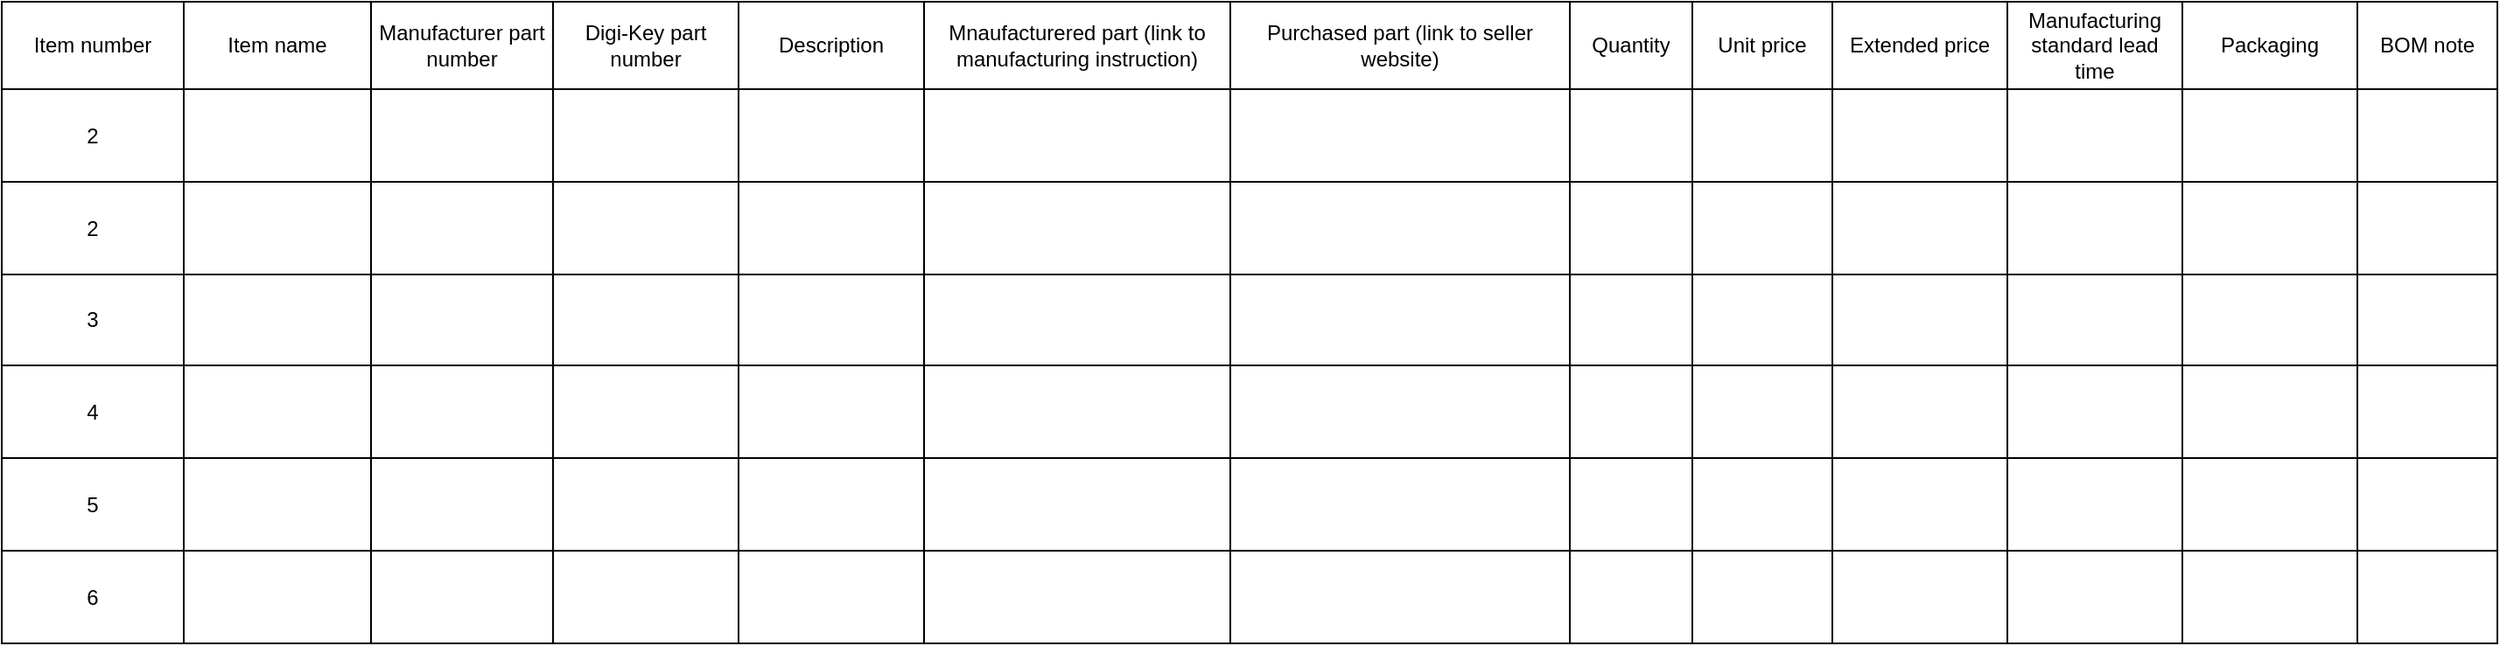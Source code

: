 <mxfile version="16.2.2" type="github">
  <diagram name="Page-1" id="bd83a815-5ea8-2e97-e5ec-87c9f400f2fa">
    <mxGraphModel dx="1186" dy="651" grid="1" gridSize="10" guides="1" tooltips="1" connect="1" arrows="1" fold="1" page="1" pageScale="1.5" pageWidth="1169" pageHeight="826" background="none" math="0" shadow="0">
      <root>
        <mxCell id="0" style=";html=1;" />
        <mxCell id="1" style=";html=1;" parent="0" />
        <mxCell id="jgzTNgnxc2cYcyluThHS-317" value="" style="shape=table;startSize=0;container=1;collapsible=0;childLayout=tableLayout;" parent="1" vertex="1">
          <mxGeometry x="110" y="140" width="1426" height="367" as="geometry" />
        </mxCell>
        <mxCell id="jgzTNgnxc2cYcyluThHS-318" value="" style="shape=partialRectangle;collapsible=0;dropTarget=0;pointerEvents=0;fillColor=none;top=0;left=0;bottom=0;right=0;points=[[0,0.5],[1,0.5]];portConstraint=eastwest;" parent="jgzTNgnxc2cYcyluThHS-317" vertex="1">
          <mxGeometry width="1426" height="50" as="geometry" />
        </mxCell>
        <mxCell id="jgzTNgnxc2cYcyluThHS-319" value="Item number" style="shape=partialRectangle;html=1;whiteSpace=wrap;connectable=0;overflow=hidden;fillColor=none;top=0;left=0;bottom=0;right=0;" parent="jgzTNgnxc2cYcyluThHS-318" vertex="1">
          <mxGeometry width="104" height="50" as="geometry" />
        </mxCell>
        <mxCell id="jgzTNgnxc2cYcyluThHS-320" value="Item name" style="shape=partialRectangle;html=1;whiteSpace=wrap;connectable=0;overflow=hidden;fillColor=none;top=0;left=0;bottom=0;right=0;" parent="jgzTNgnxc2cYcyluThHS-318" vertex="1">
          <mxGeometry x="104" width="107" height="50" as="geometry" />
        </mxCell>
        <mxCell id="jgzTNgnxc2cYcyluThHS-321" value="Manufacturer part number" style="shape=partialRectangle;html=1;whiteSpace=wrap;connectable=0;overflow=hidden;fillColor=none;top=0;left=0;bottom=0;right=0;" parent="jgzTNgnxc2cYcyluThHS-318" vertex="1">
          <mxGeometry x="211" width="104" height="50" as="geometry" />
        </mxCell>
        <mxCell id="S6O9Z_PtVyLRoyKbZGDE-13" value="Digi-Key part number" style="shape=partialRectangle;html=1;whiteSpace=wrap;connectable=0;overflow=hidden;fillColor=none;top=0;left=0;bottom=0;right=0;" parent="jgzTNgnxc2cYcyluThHS-318" vertex="1">
          <mxGeometry x="315" width="106" height="50" as="geometry" />
        </mxCell>
        <mxCell id="jgzTNgnxc2cYcyluThHS-322" value="Description" style="shape=partialRectangle;html=1;whiteSpace=wrap;connectable=0;overflow=hidden;fillColor=none;top=0;left=0;bottom=0;right=0;" parent="jgzTNgnxc2cYcyluThHS-318" vertex="1">
          <mxGeometry x="421" width="106" height="50" as="geometry" />
        </mxCell>
        <mxCell id="S6O9Z_PtVyLRoyKbZGDE-20" value="Mnaufacturered part (link to manufacturing instruction) " style="shape=partialRectangle;html=1;whiteSpace=wrap;connectable=0;overflow=hidden;fillColor=none;top=0;left=0;bottom=0;right=0;" parent="jgzTNgnxc2cYcyluThHS-318" vertex="1">
          <mxGeometry x="527" width="175" height="50" as="geometry" />
        </mxCell>
        <mxCell id="jgzTNgnxc2cYcyluThHS-323" value="Purchased part (link to seller website)" style="shape=partialRectangle;html=1;whiteSpace=wrap;connectable=0;overflow=hidden;fillColor=none;top=0;left=0;bottom=0;right=0;" parent="jgzTNgnxc2cYcyluThHS-318" vertex="1">
          <mxGeometry x="702" width="194" height="50" as="geometry" />
        </mxCell>
        <mxCell id="jgzTNgnxc2cYcyluThHS-324" value="Quantity" style="shape=partialRectangle;html=1;whiteSpace=wrap;connectable=0;overflow=hidden;fillColor=none;top=0;left=0;bottom=0;right=0;" parent="jgzTNgnxc2cYcyluThHS-318" vertex="1">
          <mxGeometry x="896" width="70" height="50" as="geometry" />
        </mxCell>
        <mxCell id="jgzTNgnxc2cYcyluThHS-325" value="Unit price" style="shape=partialRectangle;html=1;whiteSpace=wrap;connectable=0;overflow=hidden;fillColor=none;top=0;left=0;bottom=0;right=0;" parent="jgzTNgnxc2cYcyluThHS-318" vertex="1">
          <mxGeometry x="966" width="80" height="50" as="geometry" />
        </mxCell>
        <mxCell id="jgzTNgnxc2cYcyluThHS-326" value="Extended price" style="shape=partialRectangle;html=1;whiteSpace=wrap;connectable=0;overflow=hidden;fillColor=none;top=0;left=0;bottom=0;right=0;" parent="jgzTNgnxc2cYcyluThHS-318" vertex="1">
          <mxGeometry x="1046" width="100" height="50" as="geometry" />
        </mxCell>
        <mxCell id="jgzTNgnxc2cYcyluThHS-327" value="Manufacturing standard lead time" style="shape=partialRectangle;html=1;whiteSpace=wrap;connectable=0;overflow=hidden;fillColor=none;top=0;left=0;bottom=0;right=0;" parent="jgzTNgnxc2cYcyluThHS-318" vertex="1">
          <mxGeometry x="1146" width="100" height="50" as="geometry" />
        </mxCell>
        <mxCell id="jgzTNgnxc2cYcyluThHS-328" value="Packaging" style="shape=partialRectangle;html=1;whiteSpace=wrap;connectable=0;overflow=hidden;fillColor=none;top=0;left=0;bottom=0;right=0;" parent="jgzTNgnxc2cYcyluThHS-318" vertex="1">
          <mxGeometry x="1246" width="100" height="50" as="geometry" />
        </mxCell>
        <mxCell id="jgzTNgnxc2cYcyluThHS-329" value="BOM note" style="shape=partialRectangle;html=1;whiteSpace=wrap;connectable=0;overflow=hidden;fillColor=none;top=0;left=0;bottom=0;right=0;" parent="jgzTNgnxc2cYcyluThHS-318" vertex="1">
          <mxGeometry x="1346" width="80" height="50" as="geometry" />
        </mxCell>
        <mxCell id="jgzTNgnxc2cYcyluThHS-419" style="shape=partialRectangle;collapsible=0;dropTarget=0;pointerEvents=0;fillColor=none;top=0;left=0;bottom=0;right=0;points=[[0,0.5],[1,0.5]];portConstraint=eastwest;" parent="jgzTNgnxc2cYcyluThHS-317" vertex="1">
          <mxGeometry y="50" width="1426" height="53" as="geometry" />
        </mxCell>
        <mxCell id="jgzTNgnxc2cYcyluThHS-420" value="2" style="shape=partialRectangle;html=1;whiteSpace=wrap;connectable=0;overflow=hidden;fillColor=none;top=0;left=0;bottom=0;right=0;" parent="jgzTNgnxc2cYcyluThHS-419" vertex="1">
          <mxGeometry width="104" height="53" as="geometry" />
        </mxCell>
        <mxCell id="jgzTNgnxc2cYcyluThHS-421" style="shape=partialRectangle;html=1;whiteSpace=wrap;connectable=0;overflow=hidden;fillColor=none;top=0;left=0;bottom=0;right=0;" parent="jgzTNgnxc2cYcyluThHS-419" vertex="1">
          <mxGeometry x="104" width="107" height="53" as="geometry" />
        </mxCell>
        <mxCell id="jgzTNgnxc2cYcyluThHS-422" style="shape=partialRectangle;html=1;whiteSpace=wrap;connectable=0;overflow=hidden;fillColor=none;top=0;left=0;bottom=0;right=0;" parent="jgzTNgnxc2cYcyluThHS-419" vertex="1">
          <mxGeometry x="211" width="104" height="53" as="geometry" />
        </mxCell>
        <mxCell id="S6O9Z_PtVyLRoyKbZGDE-14" style="shape=partialRectangle;html=1;whiteSpace=wrap;connectable=0;overflow=hidden;fillColor=none;top=0;left=0;bottom=0;right=0;" parent="jgzTNgnxc2cYcyluThHS-419" vertex="1">
          <mxGeometry x="315" width="106" height="53" as="geometry" />
        </mxCell>
        <mxCell id="jgzTNgnxc2cYcyluThHS-423" style="shape=partialRectangle;html=1;whiteSpace=wrap;connectable=0;overflow=hidden;fillColor=none;top=0;left=0;bottom=0;right=0;" parent="jgzTNgnxc2cYcyluThHS-419" vertex="1">
          <mxGeometry x="421" width="106" height="53" as="geometry" />
        </mxCell>
        <mxCell id="S6O9Z_PtVyLRoyKbZGDE-21" value="" style="shape=partialRectangle;html=1;whiteSpace=wrap;connectable=0;overflow=hidden;fillColor=none;top=0;left=0;bottom=0;right=0;" parent="jgzTNgnxc2cYcyluThHS-419" vertex="1">
          <mxGeometry x="527" width="175" height="53" as="geometry" />
        </mxCell>
        <mxCell id="jgzTNgnxc2cYcyluThHS-424" value="" style="shape=partialRectangle;html=1;whiteSpace=wrap;connectable=0;overflow=hidden;fillColor=none;top=0;left=0;bottom=0;right=0;" parent="jgzTNgnxc2cYcyluThHS-419" vertex="1">
          <mxGeometry x="702" width="194" height="53" as="geometry" />
        </mxCell>
        <mxCell id="jgzTNgnxc2cYcyluThHS-425" style="shape=partialRectangle;html=1;whiteSpace=wrap;connectable=0;overflow=hidden;fillColor=none;top=0;left=0;bottom=0;right=0;" parent="jgzTNgnxc2cYcyluThHS-419" vertex="1">
          <mxGeometry x="896" width="70" height="53" as="geometry" />
        </mxCell>
        <mxCell id="jgzTNgnxc2cYcyluThHS-426" style="shape=partialRectangle;html=1;whiteSpace=wrap;connectable=0;overflow=hidden;fillColor=none;top=0;left=0;bottom=0;right=0;" parent="jgzTNgnxc2cYcyluThHS-419" vertex="1">
          <mxGeometry x="966" width="80" height="53" as="geometry" />
        </mxCell>
        <mxCell id="jgzTNgnxc2cYcyluThHS-427" style="shape=partialRectangle;html=1;whiteSpace=wrap;connectable=0;overflow=hidden;fillColor=none;top=0;left=0;bottom=0;right=0;" parent="jgzTNgnxc2cYcyluThHS-419" vertex="1">
          <mxGeometry x="1046" width="100" height="53" as="geometry" />
        </mxCell>
        <mxCell id="jgzTNgnxc2cYcyluThHS-428" style="shape=partialRectangle;html=1;whiteSpace=wrap;connectable=0;overflow=hidden;fillColor=none;top=0;left=0;bottom=0;right=0;" parent="jgzTNgnxc2cYcyluThHS-419" vertex="1">
          <mxGeometry x="1146" width="100" height="53" as="geometry" />
        </mxCell>
        <mxCell id="jgzTNgnxc2cYcyluThHS-429" style="shape=partialRectangle;html=1;whiteSpace=wrap;connectable=0;overflow=hidden;fillColor=none;top=0;left=0;bottom=0;right=0;" parent="jgzTNgnxc2cYcyluThHS-419" vertex="1">
          <mxGeometry x="1246" width="100" height="53" as="geometry" />
        </mxCell>
        <mxCell id="jgzTNgnxc2cYcyluThHS-430" style="shape=partialRectangle;html=1;whiteSpace=wrap;connectable=0;overflow=hidden;fillColor=none;top=0;left=0;bottom=0;right=0;" parent="jgzTNgnxc2cYcyluThHS-419" vertex="1">
          <mxGeometry x="1346" width="80" height="53" as="geometry" />
        </mxCell>
        <mxCell id="jgzTNgnxc2cYcyluThHS-407" style="shape=partialRectangle;collapsible=0;dropTarget=0;pointerEvents=0;fillColor=none;top=0;left=0;bottom=0;right=0;points=[[0,0.5],[1,0.5]];portConstraint=eastwest;" parent="jgzTNgnxc2cYcyluThHS-317" vertex="1">
          <mxGeometry y="103" width="1426" height="53" as="geometry" />
        </mxCell>
        <mxCell id="jgzTNgnxc2cYcyluThHS-408" value="2" style="shape=partialRectangle;html=1;whiteSpace=wrap;connectable=0;overflow=hidden;fillColor=none;top=0;left=0;bottom=0;right=0;" parent="jgzTNgnxc2cYcyluThHS-407" vertex="1">
          <mxGeometry width="104" height="53" as="geometry" />
        </mxCell>
        <mxCell id="jgzTNgnxc2cYcyluThHS-409" style="shape=partialRectangle;html=1;whiteSpace=wrap;connectable=0;overflow=hidden;fillColor=none;top=0;left=0;bottom=0;right=0;" parent="jgzTNgnxc2cYcyluThHS-407" vertex="1">
          <mxGeometry x="104" width="107" height="53" as="geometry" />
        </mxCell>
        <mxCell id="jgzTNgnxc2cYcyluThHS-410" style="shape=partialRectangle;html=1;whiteSpace=wrap;connectable=0;overflow=hidden;fillColor=none;top=0;left=0;bottom=0;right=0;" parent="jgzTNgnxc2cYcyluThHS-407" vertex="1">
          <mxGeometry x="211" width="104" height="53" as="geometry" />
        </mxCell>
        <mxCell id="S6O9Z_PtVyLRoyKbZGDE-15" style="shape=partialRectangle;html=1;whiteSpace=wrap;connectable=0;overflow=hidden;fillColor=none;top=0;left=0;bottom=0;right=0;" parent="jgzTNgnxc2cYcyluThHS-407" vertex="1">
          <mxGeometry x="315" width="106" height="53" as="geometry" />
        </mxCell>
        <mxCell id="jgzTNgnxc2cYcyluThHS-411" style="shape=partialRectangle;html=1;whiteSpace=wrap;connectable=0;overflow=hidden;fillColor=none;top=0;left=0;bottom=0;right=0;" parent="jgzTNgnxc2cYcyluThHS-407" vertex="1">
          <mxGeometry x="421" width="106" height="53" as="geometry" />
        </mxCell>
        <mxCell id="S6O9Z_PtVyLRoyKbZGDE-22" style="shape=partialRectangle;html=1;whiteSpace=wrap;connectable=0;overflow=hidden;fillColor=none;top=0;left=0;bottom=0;right=0;" parent="jgzTNgnxc2cYcyluThHS-407" vertex="1">
          <mxGeometry x="527" width="175" height="53" as="geometry" />
        </mxCell>
        <mxCell id="jgzTNgnxc2cYcyluThHS-412" value="" style="shape=partialRectangle;html=1;whiteSpace=wrap;connectable=0;overflow=hidden;fillColor=none;top=0;left=0;bottom=0;right=0;" parent="jgzTNgnxc2cYcyluThHS-407" vertex="1">
          <mxGeometry x="702" width="194" height="53" as="geometry" />
        </mxCell>
        <mxCell id="jgzTNgnxc2cYcyluThHS-413" style="shape=partialRectangle;html=1;whiteSpace=wrap;connectable=0;overflow=hidden;fillColor=none;top=0;left=0;bottom=0;right=0;" parent="jgzTNgnxc2cYcyluThHS-407" vertex="1">
          <mxGeometry x="896" width="70" height="53" as="geometry" />
        </mxCell>
        <mxCell id="jgzTNgnxc2cYcyluThHS-414" style="shape=partialRectangle;html=1;whiteSpace=wrap;connectable=0;overflow=hidden;fillColor=none;top=0;left=0;bottom=0;right=0;" parent="jgzTNgnxc2cYcyluThHS-407" vertex="1">
          <mxGeometry x="966" width="80" height="53" as="geometry" />
        </mxCell>
        <mxCell id="jgzTNgnxc2cYcyluThHS-415" style="shape=partialRectangle;html=1;whiteSpace=wrap;connectable=0;overflow=hidden;fillColor=none;top=0;left=0;bottom=0;right=0;" parent="jgzTNgnxc2cYcyluThHS-407" vertex="1">
          <mxGeometry x="1046" width="100" height="53" as="geometry" />
        </mxCell>
        <mxCell id="jgzTNgnxc2cYcyluThHS-416" style="shape=partialRectangle;html=1;whiteSpace=wrap;connectable=0;overflow=hidden;fillColor=none;top=0;left=0;bottom=0;right=0;" parent="jgzTNgnxc2cYcyluThHS-407" vertex="1">
          <mxGeometry x="1146" width="100" height="53" as="geometry" />
        </mxCell>
        <mxCell id="jgzTNgnxc2cYcyluThHS-417" style="shape=partialRectangle;html=1;whiteSpace=wrap;connectable=0;overflow=hidden;fillColor=none;top=0;left=0;bottom=0;right=0;" parent="jgzTNgnxc2cYcyluThHS-407" vertex="1">
          <mxGeometry x="1246" width="100" height="53" as="geometry" />
        </mxCell>
        <mxCell id="jgzTNgnxc2cYcyluThHS-418" style="shape=partialRectangle;html=1;whiteSpace=wrap;connectable=0;overflow=hidden;fillColor=none;top=0;left=0;bottom=0;right=0;" parent="jgzTNgnxc2cYcyluThHS-407" vertex="1">
          <mxGeometry x="1346" width="80" height="53" as="geometry" />
        </mxCell>
        <mxCell id="jgzTNgnxc2cYcyluThHS-330" value="" style="shape=partialRectangle;collapsible=0;dropTarget=0;pointerEvents=0;fillColor=none;top=0;left=0;bottom=0;right=0;points=[[0,0.5],[1,0.5]];portConstraint=eastwest;" parent="jgzTNgnxc2cYcyluThHS-317" vertex="1">
          <mxGeometry y="156" width="1426" height="52" as="geometry" />
        </mxCell>
        <mxCell id="jgzTNgnxc2cYcyluThHS-331" value="3" style="shape=partialRectangle;html=1;whiteSpace=wrap;connectable=0;overflow=hidden;fillColor=none;top=0;left=0;bottom=0;right=0;" parent="jgzTNgnxc2cYcyluThHS-330" vertex="1">
          <mxGeometry width="104" height="52" as="geometry" />
        </mxCell>
        <mxCell id="jgzTNgnxc2cYcyluThHS-332" value="" style="shape=partialRectangle;html=1;whiteSpace=wrap;connectable=0;overflow=hidden;fillColor=none;top=0;left=0;bottom=0;right=0;" parent="jgzTNgnxc2cYcyluThHS-330" vertex="1">
          <mxGeometry x="104" width="107" height="52" as="geometry" />
        </mxCell>
        <mxCell id="jgzTNgnxc2cYcyluThHS-333" value="" style="shape=partialRectangle;html=1;whiteSpace=wrap;connectable=0;overflow=hidden;fillColor=none;top=0;left=0;bottom=0;right=0;" parent="jgzTNgnxc2cYcyluThHS-330" vertex="1">
          <mxGeometry x="211" width="104" height="52" as="geometry" />
        </mxCell>
        <mxCell id="S6O9Z_PtVyLRoyKbZGDE-16" style="shape=partialRectangle;html=1;whiteSpace=wrap;connectable=0;overflow=hidden;fillColor=none;top=0;left=0;bottom=0;right=0;" parent="jgzTNgnxc2cYcyluThHS-330" vertex="1">
          <mxGeometry x="315" width="106" height="52" as="geometry" />
        </mxCell>
        <mxCell id="jgzTNgnxc2cYcyluThHS-334" value="" style="shape=partialRectangle;html=1;whiteSpace=wrap;connectable=0;overflow=hidden;fillColor=none;top=0;left=0;bottom=0;right=0;" parent="jgzTNgnxc2cYcyluThHS-330" vertex="1">
          <mxGeometry x="421" width="106" height="52" as="geometry" />
        </mxCell>
        <mxCell id="S6O9Z_PtVyLRoyKbZGDE-23" style="shape=partialRectangle;html=1;whiteSpace=wrap;connectable=0;overflow=hidden;fillColor=none;top=0;left=0;bottom=0;right=0;" parent="jgzTNgnxc2cYcyluThHS-330" vertex="1">
          <mxGeometry x="527" width="175" height="52" as="geometry" />
        </mxCell>
        <mxCell id="jgzTNgnxc2cYcyluThHS-335" value="" style="shape=partialRectangle;html=1;whiteSpace=wrap;connectable=0;overflow=hidden;fillColor=none;top=0;left=0;bottom=0;right=0;" parent="jgzTNgnxc2cYcyluThHS-330" vertex="1">
          <mxGeometry x="702" width="194" height="52" as="geometry" />
        </mxCell>
        <mxCell id="jgzTNgnxc2cYcyluThHS-336" value="" style="shape=partialRectangle;html=1;whiteSpace=wrap;connectable=0;overflow=hidden;fillColor=none;top=0;left=0;bottom=0;right=0;" parent="jgzTNgnxc2cYcyluThHS-330" vertex="1">
          <mxGeometry x="896" width="70" height="52" as="geometry" />
        </mxCell>
        <mxCell id="jgzTNgnxc2cYcyluThHS-337" value="" style="shape=partialRectangle;html=1;whiteSpace=wrap;connectable=0;overflow=hidden;fillColor=none;top=0;left=0;bottom=0;right=0;" parent="jgzTNgnxc2cYcyluThHS-330" vertex="1">
          <mxGeometry x="966" width="80" height="52" as="geometry" />
        </mxCell>
        <mxCell id="jgzTNgnxc2cYcyluThHS-338" value="" style="shape=partialRectangle;html=1;whiteSpace=wrap;connectable=0;overflow=hidden;fillColor=none;top=0;left=0;bottom=0;right=0;" parent="jgzTNgnxc2cYcyluThHS-330" vertex="1">
          <mxGeometry x="1046" width="100" height="52" as="geometry" />
        </mxCell>
        <mxCell id="jgzTNgnxc2cYcyluThHS-339" value="" style="shape=partialRectangle;html=1;whiteSpace=wrap;connectable=0;overflow=hidden;fillColor=none;top=0;left=0;bottom=0;right=0;" parent="jgzTNgnxc2cYcyluThHS-330" vertex="1">
          <mxGeometry x="1146" width="100" height="52" as="geometry" />
        </mxCell>
        <mxCell id="jgzTNgnxc2cYcyluThHS-340" value="" style="shape=partialRectangle;html=1;whiteSpace=wrap;connectable=0;overflow=hidden;fillColor=none;top=0;left=0;bottom=0;right=0;" parent="jgzTNgnxc2cYcyluThHS-330" vertex="1">
          <mxGeometry x="1246" width="100" height="52" as="geometry" />
        </mxCell>
        <mxCell id="jgzTNgnxc2cYcyluThHS-341" value="" style="shape=partialRectangle;html=1;whiteSpace=wrap;connectable=0;overflow=hidden;fillColor=none;top=0;left=0;bottom=0;right=0;" parent="jgzTNgnxc2cYcyluThHS-330" vertex="1">
          <mxGeometry x="1346" width="80" height="52" as="geometry" />
        </mxCell>
        <mxCell id="jgzTNgnxc2cYcyluThHS-342" value="" style="shape=partialRectangle;collapsible=0;dropTarget=0;pointerEvents=0;fillColor=none;top=0;left=0;bottom=0;right=0;points=[[0,0.5],[1,0.5]];portConstraint=eastwest;" parent="jgzTNgnxc2cYcyluThHS-317" vertex="1">
          <mxGeometry y="208" width="1426" height="53" as="geometry" />
        </mxCell>
        <mxCell id="jgzTNgnxc2cYcyluThHS-343" value="4" style="shape=partialRectangle;html=1;whiteSpace=wrap;connectable=0;overflow=hidden;fillColor=none;top=0;left=0;bottom=0;right=0;" parent="jgzTNgnxc2cYcyluThHS-342" vertex="1">
          <mxGeometry width="104" height="53" as="geometry" />
        </mxCell>
        <mxCell id="jgzTNgnxc2cYcyluThHS-344" value="" style="shape=partialRectangle;html=1;whiteSpace=wrap;connectable=0;overflow=hidden;fillColor=none;top=0;left=0;bottom=0;right=0;" parent="jgzTNgnxc2cYcyluThHS-342" vertex="1">
          <mxGeometry x="104" width="107" height="53" as="geometry" />
        </mxCell>
        <mxCell id="jgzTNgnxc2cYcyluThHS-345" value="" style="shape=partialRectangle;html=1;whiteSpace=wrap;connectable=0;overflow=hidden;fillColor=none;top=0;left=0;bottom=0;right=0;" parent="jgzTNgnxc2cYcyluThHS-342" vertex="1">
          <mxGeometry x="211" width="104" height="53" as="geometry" />
        </mxCell>
        <mxCell id="S6O9Z_PtVyLRoyKbZGDE-17" style="shape=partialRectangle;html=1;whiteSpace=wrap;connectable=0;overflow=hidden;fillColor=none;top=0;left=0;bottom=0;right=0;" parent="jgzTNgnxc2cYcyluThHS-342" vertex="1">
          <mxGeometry x="315" width="106" height="53" as="geometry" />
        </mxCell>
        <mxCell id="jgzTNgnxc2cYcyluThHS-346" value="" style="shape=partialRectangle;html=1;whiteSpace=wrap;connectable=0;overflow=hidden;fillColor=none;top=0;left=0;bottom=0;right=0;" parent="jgzTNgnxc2cYcyluThHS-342" vertex="1">
          <mxGeometry x="421" width="106" height="53" as="geometry" />
        </mxCell>
        <mxCell id="S6O9Z_PtVyLRoyKbZGDE-24" style="shape=partialRectangle;html=1;whiteSpace=wrap;connectable=0;overflow=hidden;fillColor=none;top=0;left=0;bottom=0;right=0;" parent="jgzTNgnxc2cYcyluThHS-342" vertex="1">
          <mxGeometry x="527" width="175" height="53" as="geometry" />
        </mxCell>
        <mxCell id="jgzTNgnxc2cYcyluThHS-347" value="" style="shape=partialRectangle;html=1;whiteSpace=wrap;connectable=0;overflow=hidden;fillColor=none;top=0;left=0;bottom=0;right=0;" parent="jgzTNgnxc2cYcyluThHS-342" vertex="1">
          <mxGeometry x="702" width="194" height="53" as="geometry" />
        </mxCell>
        <mxCell id="jgzTNgnxc2cYcyluThHS-348" value="" style="shape=partialRectangle;html=1;whiteSpace=wrap;connectable=0;overflow=hidden;fillColor=none;top=0;left=0;bottom=0;right=0;" parent="jgzTNgnxc2cYcyluThHS-342" vertex="1">
          <mxGeometry x="896" width="70" height="53" as="geometry" />
        </mxCell>
        <mxCell id="jgzTNgnxc2cYcyluThHS-349" value="" style="shape=partialRectangle;html=1;whiteSpace=wrap;connectable=0;overflow=hidden;fillColor=none;top=0;left=0;bottom=0;right=0;" parent="jgzTNgnxc2cYcyluThHS-342" vertex="1">
          <mxGeometry x="966" width="80" height="53" as="geometry" />
        </mxCell>
        <mxCell id="jgzTNgnxc2cYcyluThHS-350" value="" style="shape=partialRectangle;html=1;whiteSpace=wrap;connectable=0;overflow=hidden;fillColor=none;top=0;left=0;bottom=0;right=0;" parent="jgzTNgnxc2cYcyluThHS-342" vertex="1">
          <mxGeometry x="1046" width="100" height="53" as="geometry" />
        </mxCell>
        <mxCell id="jgzTNgnxc2cYcyluThHS-351" value="" style="shape=partialRectangle;html=1;whiteSpace=wrap;connectable=0;overflow=hidden;fillColor=none;top=0;left=0;bottom=0;right=0;" parent="jgzTNgnxc2cYcyluThHS-342" vertex="1">
          <mxGeometry x="1146" width="100" height="53" as="geometry" />
        </mxCell>
        <mxCell id="jgzTNgnxc2cYcyluThHS-352" value="" style="shape=partialRectangle;html=1;whiteSpace=wrap;connectable=0;overflow=hidden;fillColor=none;top=0;left=0;bottom=0;right=0;" parent="jgzTNgnxc2cYcyluThHS-342" vertex="1">
          <mxGeometry x="1246" width="100" height="53" as="geometry" />
        </mxCell>
        <mxCell id="jgzTNgnxc2cYcyluThHS-353" value="" style="shape=partialRectangle;html=1;whiteSpace=wrap;connectable=0;overflow=hidden;fillColor=none;top=0;left=0;bottom=0;right=0;" parent="jgzTNgnxc2cYcyluThHS-342" vertex="1">
          <mxGeometry x="1346" width="80" height="53" as="geometry" />
        </mxCell>
        <mxCell id="jgzTNgnxc2cYcyluThHS-354" value="" style="shape=partialRectangle;collapsible=0;dropTarget=0;pointerEvents=0;fillColor=none;top=0;left=0;bottom=0;right=0;points=[[0,0.5],[1,0.5]];portConstraint=eastwest;" parent="jgzTNgnxc2cYcyluThHS-317" vertex="1">
          <mxGeometry y="261" width="1426" height="53" as="geometry" />
        </mxCell>
        <mxCell id="jgzTNgnxc2cYcyluThHS-355" value="5" style="shape=partialRectangle;html=1;whiteSpace=wrap;connectable=0;overflow=hidden;fillColor=none;top=0;left=0;bottom=0;right=0;" parent="jgzTNgnxc2cYcyluThHS-354" vertex="1">
          <mxGeometry width="104" height="53" as="geometry" />
        </mxCell>
        <mxCell id="jgzTNgnxc2cYcyluThHS-356" value="" style="shape=partialRectangle;html=1;whiteSpace=wrap;connectable=0;overflow=hidden;fillColor=none;top=0;left=0;bottom=0;right=0;" parent="jgzTNgnxc2cYcyluThHS-354" vertex="1">
          <mxGeometry x="104" width="107" height="53" as="geometry" />
        </mxCell>
        <mxCell id="jgzTNgnxc2cYcyluThHS-357" value="" style="shape=partialRectangle;html=1;whiteSpace=wrap;connectable=0;overflow=hidden;fillColor=none;top=0;left=0;bottom=0;right=0;" parent="jgzTNgnxc2cYcyluThHS-354" vertex="1">
          <mxGeometry x="211" width="104" height="53" as="geometry" />
        </mxCell>
        <mxCell id="S6O9Z_PtVyLRoyKbZGDE-18" style="shape=partialRectangle;html=1;whiteSpace=wrap;connectable=0;overflow=hidden;fillColor=none;top=0;left=0;bottom=0;right=0;" parent="jgzTNgnxc2cYcyluThHS-354" vertex="1">
          <mxGeometry x="315" width="106" height="53" as="geometry" />
        </mxCell>
        <mxCell id="jgzTNgnxc2cYcyluThHS-358" value="" style="shape=partialRectangle;html=1;whiteSpace=wrap;connectable=0;overflow=hidden;fillColor=none;top=0;left=0;bottom=0;right=0;" parent="jgzTNgnxc2cYcyluThHS-354" vertex="1">
          <mxGeometry x="421" width="106" height="53" as="geometry" />
        </mxCell>
        <mxCell id="S6O9Z_PtVyLRoyKbZGDE-25" style="shape=partialRectangle;html=1;whiteSpace=wrap;connectable=0;overflow=hidden;fillColor=none;top=0;left=0;bottom=0;right=0;" parent="jgzTNgnxc2cYcyluThHS-354" vertex="1">
          <mxGeometry x="527" width="175" height="53" as="geometry" />
        </mxCell>
        <mxCell id="jgzTNgnxc2cYcyluThHS-359" value="" style="shape=partialRectangle;html=1;whiteSpace=wrap;connectable=0;overflow=hidden;fillColor=none;top=0;left=0;bottom=0;right=0;" parent="jgzTNgnxc2cYcyluThHS-354" vertex="1">
          <mxGeometry x="702" width="194" height="53" as="geometry" />
        </mxCell>
        <mxCell id="jgzTNgnxc2cYcyluThHS-360" value="" style="shape=partialRectangle;html=1;whiteSpace=wrap;connectable=0;overflow=hidden;fillColor=none;top=0;left=0;bottom=0;right=0;" parent="jgzTNgnxc2cYcyluThHS-354" vertex="1">
          <mxGeometry x="896" width="70" height="53" as="geometry" />
        </mxCell>
        <mxCell id="jgzTNgnxc2cYcyluThHS-361" value="" style="shape=partialRectangle;html=1;whiteSpace=wrap;connectable=0;overflow=hidden;fillColor=none;top=0;left=0;bottom=0;right=0;" parent="jgzTNgnxc2cYcyluThHS-354" vertex="1">
          <mxGeometry x="966" width="80" height="53" as="geometry" />
        </mxCell>
        <mxCell id="jgzTNgnxc2cYcyluThHS-362" value="" style="shape=partialRectangle;html=1;whiteSpace=wrap;connectable=0;overflow=hidden;fillColor=none;top=0;left=0;bottom=0;right=0;" parent="jgzTNgnxc2cYcyluThHS-354" vertex="1">
          <mxGeometry x="1046" width="100" height="53" as="geometry" />
        </mxCell>
        <mxCell id="jgzTNgnxc2cYcyluThHS-363" value="" style="shape=partialRectangle;html=1;whiteSpace=wrap;connectable=0;overflow=hidden;fillColor=none;top=0;left=0;bottom=0;right=0;" parent="jgzTNgnxc2cYcyluThHS-354" vertex="1">
          <mxGeometry x="1146" width="100" height="53" as="geometry" />
        </mxCell>
        <mxCell id="jgzTNgnxc2cYcyluThHS-364" value="" style="shape=partialRectangle;html=1;whiteSpace=wrap;connectable=0;overflow=hidden;fillColor=none;top=0;left=0;bottom=0;right=0;" parent="jgzTNgnxc2cYcyluThHS-354" vertex="1">
          <mxGeometry x="1246" width="100" height="53" as="geometry" />
        </mxCell>
        <mxCell id="jgzTNgnxc2cYcyluThHS-365" value="" style="shape=partialRectangle;html=1;whiteSpace=wrap;connectable=0;overflow=hidden;fillColor=none;top=0;left=0;bottom=0;right=0;" parent="jgzTNgnxc2cYcyluThHS-354" vertex="1">
          <mxGeometry x="1346" width="80" height="53" as="geometry" />
        </mxCell>
        <mxCell id="jgzTNgnxc2cYcyluThHS-366" value="" style="shape=partialRectangle;collapsible=0;dropTarget=0;pointerEvents=0;fillColor=none;top=0;left=0;bottom=0;right=0;points=[[0,0.5],[1,0.5]];portConstraint=eastwest;" parent="jgzTNgnxc2cYcyluThHS-317" vertex="1">
          <mxGeometry y="314" width="1426" height="53" as="geometry" />
        </mxCell>
        <mxCell id="jgzTNgnxc2cYcyluThHS-367" value="6" style="shape=partialRectangle;html=1;whiteSpace=wrap;connectable=0;overflow=hidden;fillColor=none;top=0;left=0;bottom=0;right=0;" parent="jgzTNgnxc2cYcyluThHS-366" vertex="1">
          <mxGeometry width="104" height="53" as="geometry" />
        </mxCell>
        <mxCell id="jgzTNgnxc2cYcyluThHS-368" value="" style="shape=partialRectangle;html=1;whiteSpace=wrap;connectable=0;overflow=hidden;fillColor=none;top=0;left=0;bottom=0;right=0;" parent="jgzTNgnxc2cYcyluThHS-366" vertex="1">
          <mxGeometry x="104" width="107" height="53" as="geometry" />
        </mxCell>
        <mxCell id="jgzTNgnxc2cYcyluThHS-369" value="" style="shape=partialRectangle;html=1;whiteSpace=wrap;connectable=0;overflow=hidden;fillColor=none;top=0;left=0;bottom=0;right=0;" parent="jgzTNgnxc2cYcyluThHS-366" vertex="1">
          <mxGeometry x="211" width="104" height="53" as="geometry" />
        </mxCell>
        <mxCell id="S6O9Z_PtVyLRoyKbZGDE-19" style="shape=partialRectangle;html=1;whiteSpace=wrap;connectable=0;overflow=hidden;fillColor=none;top=0;left=0;bottom=0;right=0;" parent="jgzTNgnxc2cYcyluThHS-366" vertex="1">
          <mxGeometry x="315" width="106" height="53" as="geometry" />
        </mxCell>
        <mxCell id="jgzTNgnxc2cYcyluThHS-370" value="" style="shape=partialRectangle;html=1;whiteSpace=wrap;connectable=0;overflow=hidden;fillColor=none;top=0;left=0;bottom=0;right=0;" parent="jgzTNgnxc2cYcyluThHS-366" vertex="1">
          <mxGeometry x="421" width="106" height="53" as="geometry" />
        </mxCell>
        <mxCell id="S6O9Z_PtVyLRoyKbZGDE-26" style="shape=partialRectangle;html=1;whiteSpace=wrap;connectable=0;overflow=hidden;fillColor=none;top=0;left=0;bottom=0;right=0;" parent="jgzTNgnxc2cYcyluThHS-366" vertex="1">
          <mxGeometry x="527" width="175" height="53" as="geometry" />
        </mxCell>
        <mxCell id="jgzTNgnxc2cYcyluThHS-371" value="" style="shape=partialRectangle;html=1;whiteSpace=wrap;connectable=0;overflow=hidden;fillColor=none;top=0;left=0;bottom=0;right=0;" parent="jgzTNgnxc2cYcyluThHS-366" vertex="1">
          <mxGeometry x="702" width="194" height="53" as="geometry" />
        </mxCell>
        <mxCell id="jgzTNgnxc2cYcyluThHS-372" value="" style="shape=partialRectangle;html=1;whiteSpace=wrap;connectable=0;overflow=hidden;fillColor=none;top=0;left=0;bottom=0;right=0;" parent="jgzTNgnxc2cYcyluThHS-366" vertex="1">
          <mxGeometry x="896" width="70" height="53" as="geometry" />
        </mxCell>
        <mxCell id="jgzTNgnxc2cYcyluThHS-373" value="" style="shape=partialRectangle;html=1;whiteSpace=wrap;connectable=0;overflow=hidden;fillColor=none;top=0;left=0;bottom=0;right=0;" parent="jgzTNgnxc2cYcyluThHS-366" vertex="1">
          <mxGeometry x="966" width="80" height="53" as="geometry" />
        </mxCell>
        <mxCell id="jgzTNgnxc2cYcyluThHS-374" value="" style="shape=partialRectangle;html=1;whiteSpace=wrap;connectable=0;overflow=hidden;fillColor=none;top=0;left=0;bottom=0;right=0;" parent="jgzTNgnxc2cYcyluThHS-366" vertex="1">
          <mxGeometry x="1046" width="100" height="53" as="geometry" />
        </mxCell>
        <mxCell id="jgzTNgnxc2cYcyluThHS-375" value="" style="shape=partialRectangle;html=1;whiteSpace=wrap;connectable=0;overflow=hidden;fillColor=none;top=0;left=0;bottom=0;right=0;" parent="jgzTNgnxc2cYcyluThHS-366" vertex="1">
          <mxGeometry x="1146" width="100" height="53" as="geometry" />
        </mxCell>
        <mxCell id="jgzTNgnxc2cYcyluThHS-376" value="" style="shape=partialRectangle;html=1;whiteSpace=wrap;connectable=0;overflow=hidden;fillColor=none;top=0;left=0;bottom=0;right=0;" parent="jgzTNgnxc2cYcyluThHS-366" vertex="1">
          <mxGeometry x="1246" width="100" height="53" as="geometry" />
        </mxCell>
        <mxCell id="jgzTNgnxc2cYcyluThHS-377" value="" style="shape=partialRectangle;html=1;whiteSpace=wrap;connectable=0;overflow=hidden;fillColor=none;top=0;left=0;bottom=0;right=0;" parent="jgzTNgnxc2cYcyluThHS-366" vertex="1">
          <mxGeometry x="1346" width="80" height="53" as="geometry" />
        </mxCell>
      </root>
    </mxGraphModel>
  </diagram>
</mxfile>
